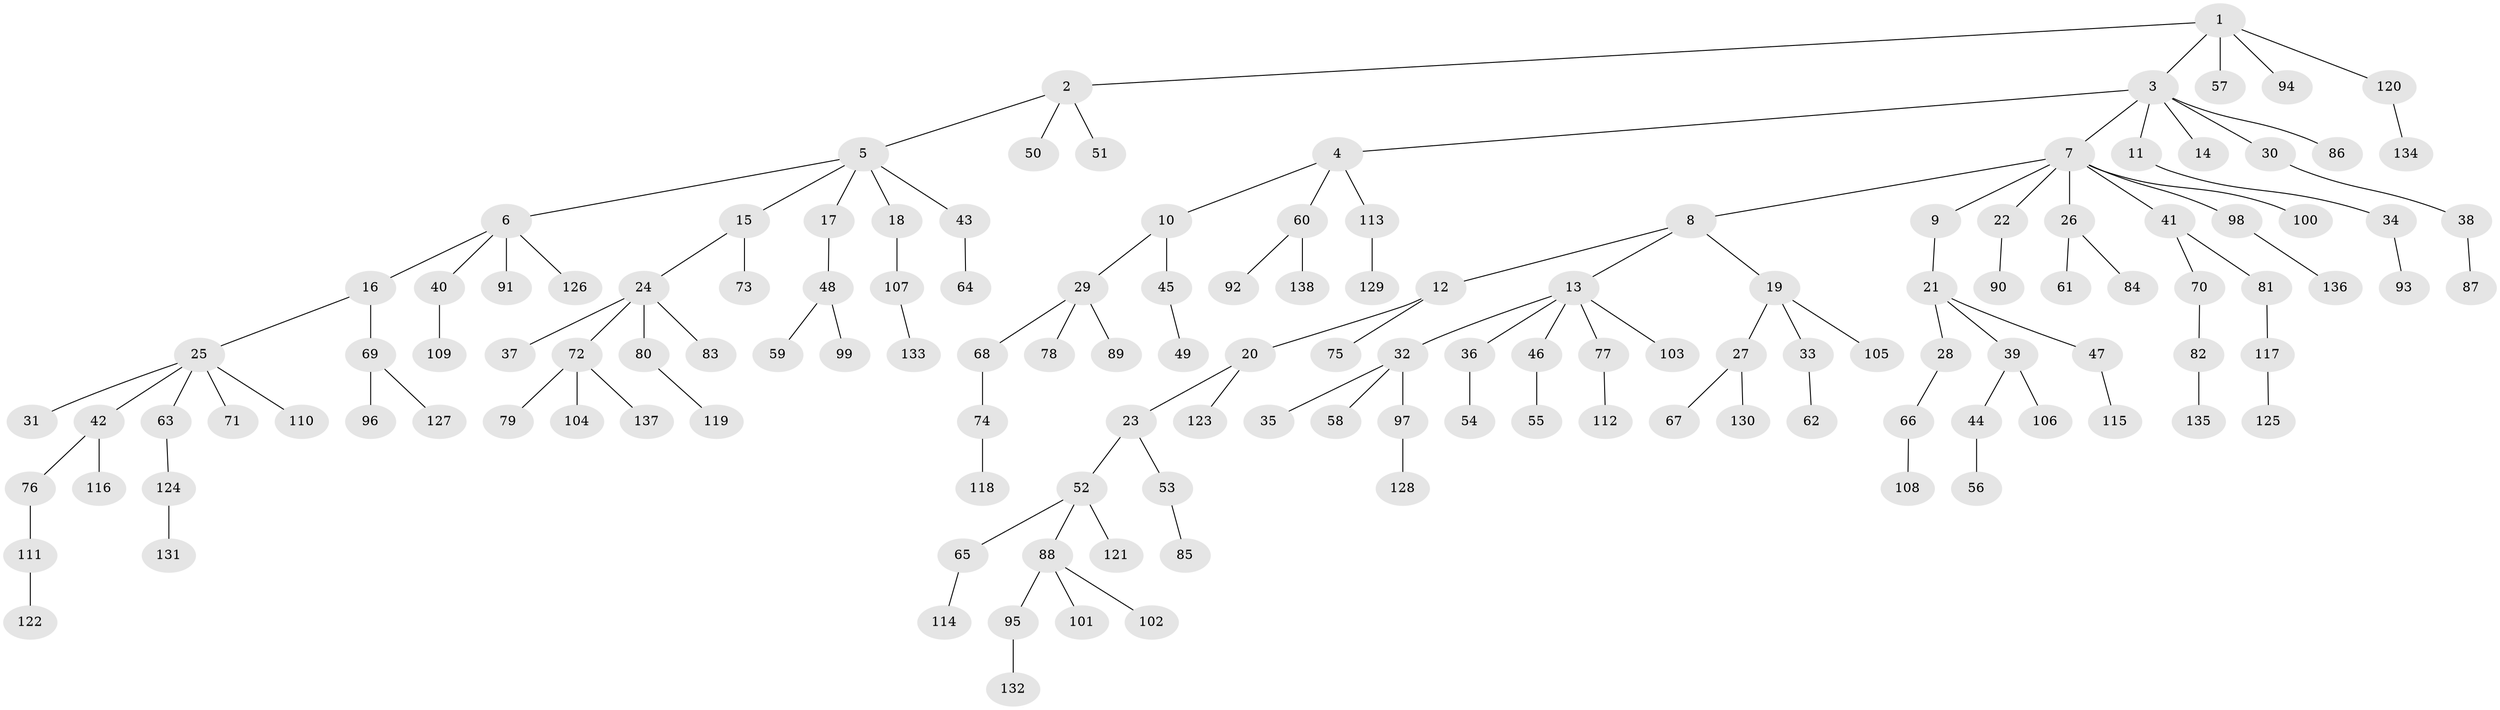 // coarse degree distribution, {5: 0.03614457831325301, 6: 0.024096385542168676, 2: 0.21686746987951808, 4: 0.060240963855421686, 3: 0.12048192771084337, 1: 0.5301204819277109, 7: 0.012048192771084338}
// Generated by graph-tools (version 1.1) at 2025/37/03/04/25 23:37:25]
// undirected, 138 vertices, 137 edges
graph export_dot {
  node [color=gray90,style=filled];
  1;
  2;
  3;
  4;
  5;
  6;
  7;
  8;
  9;
  10;
  11;
  12;
  13;
  14;
  15;
  16;
  17;
  18;
  19;
  20;
  21;
  22;
  23;
  24;
  25;
  26;
  27;
  28;
  29;
  30;
  31;
  32;
  33;
  34;
  35;
  36;
  37;
  38;
  39;
  40;
  41;
  42;
  43;
  44;
  45;
  46;
  47;
  48;
  49;
  50;
  51;
  52;
  53;
  54;
  55;
  56;
  57;
  58;
  59;
  60;
  61;
  62;
  63;
  64;
  65;
  66;
  67;
  68;
  69;
  70;
  71;
  72;
  73;
  74;
  75;
  76;
  77;
  78;
  79;
  80;
  81;
  82;
  83;
  84;
  85;
  86;
  87;
  88;
  89;
  90;
  91;
  92;
  93;
  94;
  95;
  96;
  97;
  98;
  99;
  100;
  101;
  102;
  103;
  104;
  105;
  106;
  107;
  108;
  109;
  110;
  111;
  112;
  113;
  114;
  115;
  116;
  117;
  118;
  119;
  120;
  121;
  122;
  123;
  124;
  125;
  126;
  127;
  128;
  129;
  130;
  131;
  132;
  133;
  134;
  135;
  136;
  137;
  138;
  1 -- 2;
  1 -- 3;
  1 -- 57;
  1 -- 94;
  1 -- 120;
  2 -- 5;
  2 -- 50;
  2 -- 51;
  3 -- 4;
  3 -- 7;
  3 -- 11;
  3 -- 14;
  3 -- 30;
  3 -- 86;
  4 -- 10;
  4 -- 60;
  4 -- 113;
  5 -- 6;
  5 -- 15;
  5 -- 17;
  5 -- 18;
  5 -- 43;
  6 -- 16;
  6 -- 40;
  6 -- 91;
  6 -- 126;
  7 -- 8;
  7 -- 9;
  7 -- 22;
  7 -- 26;
  7 -- 41;
  7 -- 98;
  7 -- 100;
  8 -- 12;
  8 -- 13;
  8 -- 19;
  9 -- 21;
  10 -- 29;
  10 -- 45;
  11 -- 34;
  12 -- 20;
  12 -- 75;
  13 -- 32;
  13 -- 36;
  13 -- 46;
  13 -- 77;
  13 -- 103;
  15 -- 24;
  15 -- 73;
  16 -- 25;
  16 -- 69;
  17 -- 48;
  18 -- 107;
  19 -- 27;
  19 -- 33;
  19 -- 105;
  20 -- 23;
  20 -- 123;
  21 -- 28;
  21 -- 39;
  21 -- 47;
  22 -- 90;
  23 -- 52;
  23 -- 53;
  24 -- 37;
  24 -- 72;
  24 -- 80;
  24 -- 83;
  25 -- 31;
  25 -- 42;
  25 -- 63;
  25 -- 71;
  25 -- 110;
  26 -- 61;
  26 -- 84;
  27 -- 67;
  27 -- 130;
  28 -- 66;
  29 -- 68;
  29 -- 78;
  29 -- 89;
  30 -- 38;
  32 -- 35;
  32 -- 58;
  32 -- 97;
  33 -- 62;
  34 -- 93;
  36 -- 54;
  38 -- 87;
  39 -- 44;
  39 -- 106;
  40 -- 109;
  41 -- 70;
  41 -- 81;
  42 -- 76;
  42 -- 116;
  43 -- 64;
  44 -- 56;
  45 -- 49;
  46 -- 55;
  47 -- 115;
  48 -- 59;
  48 -- 99;
  52 -- 65;
  52 -- 88;
  52 -- 121;
  53 -- 85;
  60 -- 92;
  60 -- 138;
  63 -- 124;
  65 -- 114;
  66 -- 108;
  68 -- 74;
  69 -- 96;
  69 -- 127;
  70 -- 82;
  72 -- 79;
  72 -- 104;
  72 -- 137;
  74 -- 118;
  76 -- 111;
  77 -- 112;
  80 -- 119;
  81 -- 117;
  82 -- 135;
  88 -- 95;
  88 -- 101;
  88 -- 102;
  95 -- 132;
  97 -- 128;
  98 -- 136;
  107 -- 133;
  111 -- 122;
  113 -- 129;
  117 -- 125;
  120 -- 134;
  124 -- 131;
}
